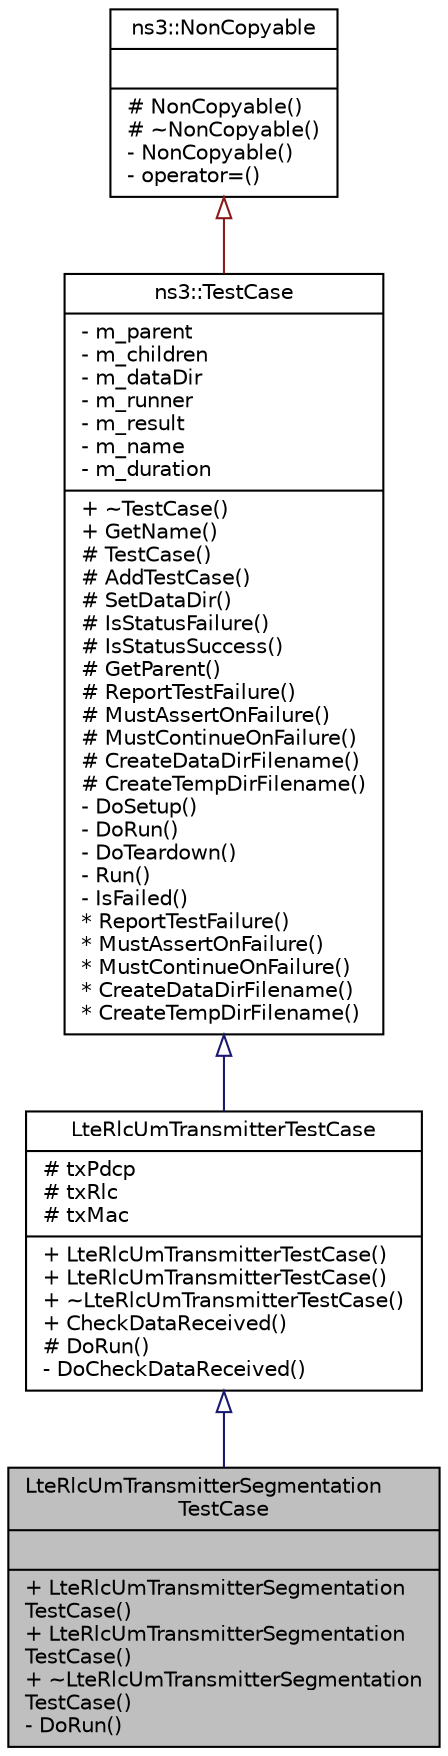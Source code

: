 digraph "LteRlcUmTransmitterSegmentationTestCase"
{
  edge [fontname="Helvetica",fontsize="10",labelfontname="Helvetica",labelfontsize="10"];
  node [fontname="Helvetica",fontsize="10",shape=record];
  Node1 [label="{LteRlcUmTransmitterSegmentation\lTestCase\n||+ LteRlcUmTransmitterSegmentation\lTestCase()\l+ LteRlcUmTransmitterSegmentation\lTestCase()\l+ ~LteRlcUmTransmitterSegmentation\lTestCase()\l- DoRun()\l}",height=0.2,width=0.4,color="black", fillcolor="grey75", style="filled", fontcolor="black"];
  Node2 -> Node1 [dir="back",color="midnightblue",fontsize="10",style="solid",arrowtail="onormal"];
  Node2 [label="{LteRlcUmTransmitterTestCase\n|# txPdcp\l# txRlc\l# txMac\l|+ LteRlcUmTransmitterTestCase()\l+ LteRlcUmTransmitterTestCase()\l+ ~LteRlcUmTransmitterTestCase()\l+ CheckDataReceived()\l# DoRun()\l- DoCheckDataReceived()\l}",height=0.2,width=0.4,color="black", fillcolor="white", style="filled",URL="$d6/dca/classLteRlcUmTransmitterTestCase.html"];
  Node3 -> Node2 [dir="back",color="midnightblue",fontsize="10",style="solid",arrowtail="onormal"];
  Node3 [label="{ns3::TestCase\n|- m_parent\l- m_children\l- m_dataDir\l- m_runner\l- m_result\l- m_name\l- m_duration\l|+ ~TestCase()\l+ GetName()\l# TestCase()\l# AddTestCase()\l# SetDataDir()\l# IsStatusFailure()\l# IsStatusSuccess()\l# GetParent()\l# ReportTestFailure()\l# MustAssertOnFailure()\l# MustContinueOnFailure()\l# CreateDataDirFilename()\l# CreateTempDirFilename()\l- DoSetup()\l- DoRun()\l- DoTeardown()\l- Run()\l- IsFailed()\l* ReportTestFailure()\l* MustAssertOnFailure()\l* MustContinueOnFailure()\l* CreateDataDirFilename()\l* CreateTempDirFilename()\l}",height=0.2,width=0.4,color="black", fillcolor="white", style="filled",URL="$dd/d88/classns3_1_1TestCase.html",tooltip="encapsulates test code "];
  Node4 -> Node3 [dir="back",color="firebrick4",fontsize="10",style="solid",arrowtail="onormal"];
  Node4 [label="{ns3::NonCopyable\n||# NonCopyable()\l# ~NonCopyable()\l- NonCopyable()\l- operator=()\l}",height=0.2,width=0.4,color="black", fillcolor="white", style="filled",URL="$da/dd1/classns3_1_1NonCopyable.html"];
}
